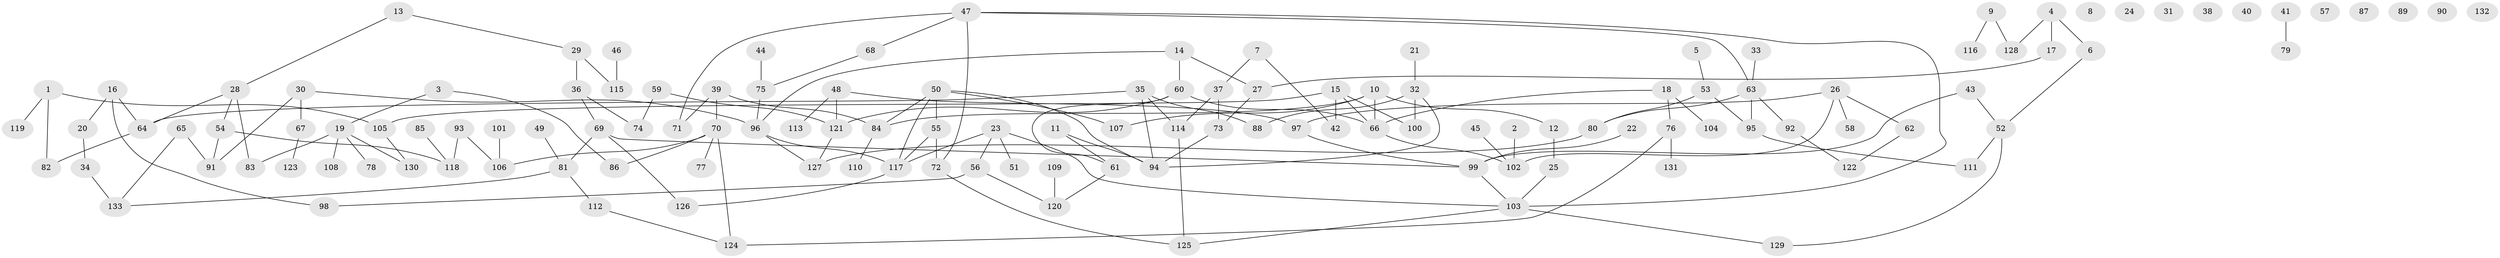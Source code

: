// coarse degree distribution, {3: 0.2898550724637681, 5: 0.07246376811594203, 1: 0.11594202898550725, 6: 0.028985507246376812, 9: 0.014492753623188406, 4: 0.14492753623188406, 2: 0.3188405797101449, 10: 0.014492753623188406}
// Generated by graph-tools (version 1.1) at 2025/48/03/04/25 22:48:08]
// undirected, 133 vertices, 159 edges
graph export_dot {
  node [color=gray90,style=filled];
  1;
  2;
  3;
  4;
  5;
  6;
  7;
  8;
  9;
  10;
  11;
  12;
  13;
  14;
  15;
  16;
  17;
  18;
  19;
  20;
  21;
  22;
  23;
  24;
  25;
  26;
  27;
  28;
  29;
  30;
  31;
  32;
  33;
  34;
  35;
  36;
  37;
  38;
  39;
  40;
  41;
  42;
  43;
  44;
  45;
  46;
  47;
  48;
  49;
  50;
  51;
  52;
  53;
  54;
  55;
  56;
  57;
  58;
  59;
  60;
  61;
  62;
  63;
  64;
  65;
  66;
  67;
  68;
  69;
  70;
  71;
  72;
  73;
  74;
  75;
  76;
  77;
  78;
  79;
  80;
  81;
  82;
  83;
  84;
  85;
  86;
  87;
  88;
  89;
  90;
  91;
  92;
  93;
  94;
  95;
  96;
  97;
  98;
  99;
  100;
  101;
  102;
  103;
  104;
  105;
  106;
  107;
  108;
  109;
  110;
  111;
  112;
  113;
  114;
  115;
  116;
  117;
  118;
  119;
  120;
  121;
  122;
  123;
  124;
  125;
  126;
  127;
  128;
  129;
  130;
  131;
  132;
  133;
  1 -- 82;
  1 -- 105;
  1 -- 119;
  2 -- 102;
  3 -- 19;
  3 -- 86;
  4 -- 6;
  4 -- 17;
  4 -- 128;
  5 -- 53;
  6 -- 52;
  7 -- 37;
  7 -- 42;
  9 -- 116;
  9 -- 128;
  10 -- 12;
  10 -- 66;
  10 -- 84;
  10 -- 107;
  11 -- 61;
  11 -- 94;
  12 -- 25;
  13 -- 28;
  13 -- 29;
  14 -- 27;
  14 -- 60;
  14 -- 96;
  15 -- 42;
  15 -- 66;
  15 -- 100;
  15 -- 105;
  16 -- 20;
  16 -- 64;
  16 -- 98;
  17 -- 27;
  18 -- 66;
  18 -- 76;
  18 -- 104;
  19 -- 78;
  19 -- 83;
  19 -- 108;
  19 -- 130;
  20 -- 34;
  21 -- 32;
  22 -- 99;
  23 -- 51;
  23 -- 56;
  23 -- 103;
  23 -- 117;
  25 -- 103;
  26 -- 58;
  26 -- 62;
  26 -- 97;
  26 -- 102;
  27 -- 73;
  28 -- 54;
  28 -- 64;
  28 -- 83;
  29 -- 36;
  29 -- 115;
  30 -- 67;
  30 -- 91;
  30 -- 96;
  32 -- 88;
  32 -- 94;
  32 -- 100;
  33 -- 63;
  34 -- 133;
  35 -- 64;
  35 -- 88;
  35 -- 94;
  35 -- 114;
  36 -- 69;
  36 -- 74;
  37 -- 73;
  37 -- 114;
  39 -- 70;
  39 -- 71;
  39 -- 84;
  41 -- 79;
  43 -- 52;
  43 -- 99;
  44 -- 75;
  45 -- 102;
  46 -- 115;
  47 -- 63;
  47 -- 68;
  47 -- 71;
  47 -- 72;
  47 -- 103;
  48 -- 97;
  48 -- 113;
  48 -- 121;
  49 -- 81;
  50 -- 55;
  50 -- 84;
  50 -- 94;
  50 -- 107;
  50 -- 117;
  52 -- 111;
  52 -- 129;
  53 -- 80;
  53 -- 95;
  54 -- 91;
  54 -- 118;
  55 -- 72;
  55 -- 117;
  56 -- 98;
  56 -- 120;
  59 -- 74;
  59 -- 121;
  60 -- 61;
  60 -- 66;
  60 -- 121;
  61 -- 120;
  62 -- 122;
  63 -- 80;
  63 -- 92;
  63 -- 95;
  64 -- 82;
  65 -- 91;
  65 -- 133;
  66 -- 102;
  67 -- 123;
  68 -- 75;
  69 -- 81;
  69 -- 99;
  69 -- 126;
  70 -- 77;
  70 -- 86;
  70 -- 106;
  70 -- 124;
  72 -- 125;
  73 -- 94;
  75 -- 96;
  76 -- 124;
  76 -- 131;
  80 -- 127;
  81 -- 112;
  81 -- 133;
  84 -- 110;
  85 -- 118;
  92 -- 122;
  93 -- 106;
  93 -- 118;
  95 -- 111;
  96 -- 117;
  96 -- 127;
  97 -- 99;
  99 -- 103;
  101 -- 106;
  103 -- 125;
  103 -- 129;
  105 -- 130;
  109 -- 120;
  112 -- 124;
  114 -- 125;
  117 -- 126;
  121 -- 127;
}

